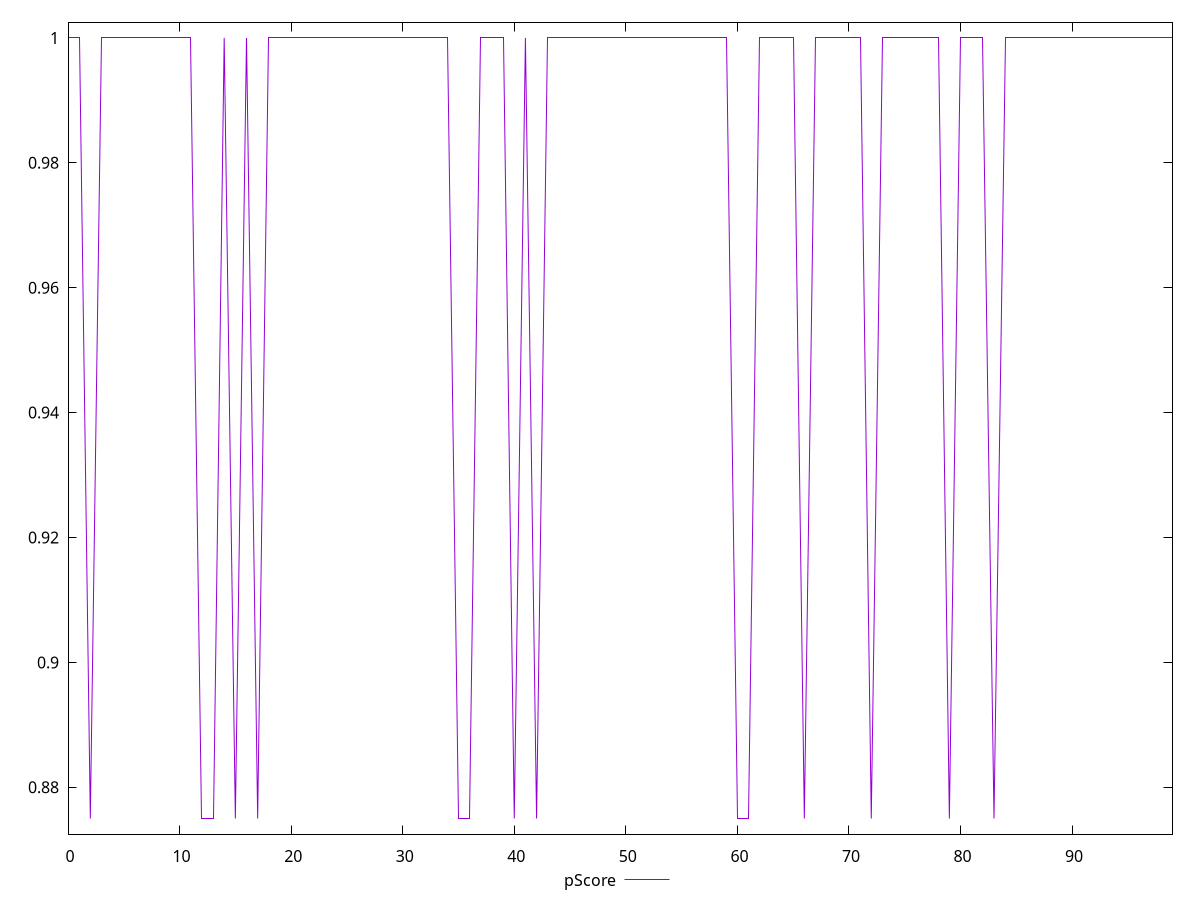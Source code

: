reset

$pScore <<EOF
0 1
1 1
2 0.875
3 1
4 1
5 1
6 1
7 1
8 1
9 1
10 1
11 1
12 0.875
13 0.875
14 1
15 0.875
16 1
17 0.875
18 1
19 1
20 1
21 1
22 1
23 1
24 1
25 1
26 1
27 1
28 1
29 1
30 1
31 1
32 1
33 1
34 1
35 0.875
36 0.875
37 1
38 1
39 1
40 0.875
41 1
42 0.875
43 1
44 1
45 1
46 1
47 1
48 1
49 1
50 1
51 1
52 1
53 1
54 1
55 1
56 1
57 1
58 1
59 1
60 0.875
61 0.875
62 1
63 1
64 1
65 1
66 0.875
67 1
68 1
69 1
70 1
71 1
72 0.875
73 1
74 1
75 1
76 1
77 1
78 1
79 0.875
80 1
81 1
82 1
83 0.875
84 1
85 1
86 1
87 1
88 1
89 1
90 1
91 1
92 1
93 1
94 1
95 1
96 1
97 1
98 1
99 1
EOF

set key outside below
set xrange [0:99]
set yrange [0.8725:1.0025]
set trange [0.8725:1.0025]
set terminal svg size 640, 500 enhanced background rgb 'white'
set output "report_00019_2021-02-10T18-14-37.922Z//unminified-javascript/samples/pages+cached+noadtech+nomedia+nocss/pScore/values.svg"

plot $pScore title "pScore" with line

reset
